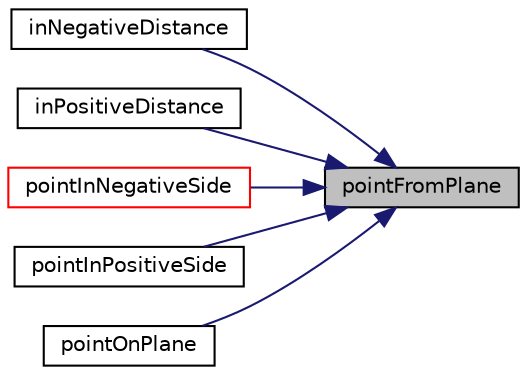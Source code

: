 digraph "pointFromPlane"
{
 // LATEX_PDF_SIZE
  edge [fontname="Helvetica",fontsize="10",labelfontname="Helvetica",labelfontsize="10"];
  node [fontname="Helvetica",fontsize="10",shape=record];
  rankdir="RL";
  Node1 [label="pointFromPlane",height=0.2,width=0.4,color="black", fillcolor="grey75", style="filled", fontcolor="black",tooltip=" "];
  Node1 -> Node2 [dir="back",color="midnightblue",fontsize="10",style="solid",fontname="Helvetica"];
  Node2 [label="inNegativeDistance",height=0.2,width=0.4,color="black", fillcolor="white", style="filled",URL="$classpFlow_1_1infinitePlane.html#abae50ef05666692bd4f267096d8d08f6",tooltip=" "];
  Node1 -> Node3 [dir="back",color="midnightblue",fontsize="10",style="solid",fontname="Helvetica"];
  Node3 [label="inPositiveDistance",height=0.2,width=0.4,color="black", fillcolor="white", style="filled",URL="$classpFlow_1_1infinitePlane.html#a780948667645ab2a736504a3529d3747",tooltip=" "];
  Node1 -> Node4 [dir="back",color="midnightblue",fontsize="10",style="solid",fontname="Helvetica"];
  Node4 [label="pointInNegativeSide",height=0.2,width=0.4,color="red", fillcolor="white", style="filled",URL="$classpFlow_1_1infinitePlane.html#ab33fc571366321d14725661a55100e33",tooltip=" "];
  Node1 -> Node7 [dir="back",color="midnightblue",fontsize="10",style="solid",fontname="Helvetica"];
  Node7 [label="pointInPositiveSide",height=0.2,width=0.4,color="black", fillcolor="white", style="filled",URL="$classpFlow_1_1infinitePlane.html#a011f57f785cc7537354e994c49089b3b",tooltip=" "];
  Node1 -> Node8 [dir="back",color="midnightblue",fontsize="10",style="solid",fontname="Helvetica"];
  Node8 [label="pointOnPlane",height=0.2,width=0.4,color="black", fillcolor="white", style="filled",URL="$classpFlow_1_1infinitePlane.html#aba1fe4850c68b4db01a2a22c581534ae",tooltip=" "];
}
